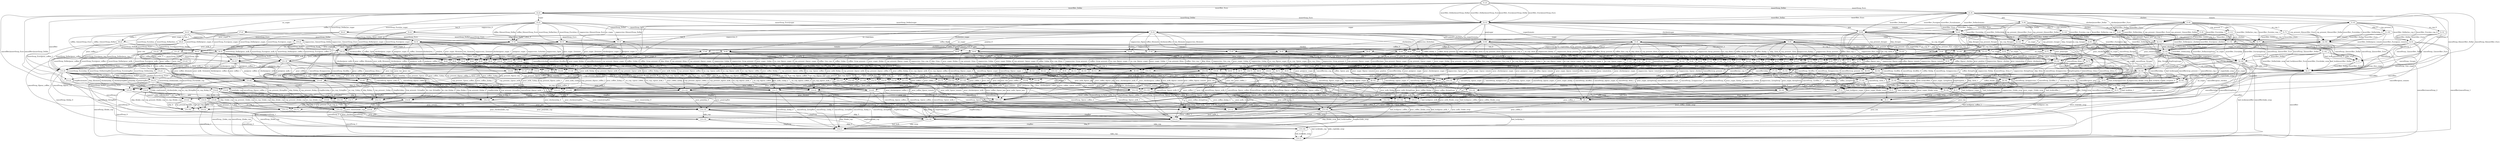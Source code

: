 digraph G {
center = TRUE;
mclimit = 10.0;
nodesep = 0.05;
node [ width=0.25, height=0.25, label="" ];
s0 [ peripheries=2 ];
s0 [label="(1,2)"];
s1 [label="(2,2)"];
s2 [label="(1,3)"];
s3 [label="(2,3)"];
s4 [label="(4,2)"];
s5 [label="(3,2)"];
s6 [label="(15,2)"];
s7 [label="(4,3)"];
s8 [label="(3,3)"];
s9 [label="(15,3)"];
s10 [label="(1,8)"];
s11 [label="(1,6)"];
s12 [label="(1,4)"];
s13 [label="(1,1)"];
s14 [label="(2,8)"];
s15 [label="(2,6)"];
s16 [label="(2,4)"];
s17 [label="(2,1)"];
s18 [label="(4,8)"];
s19 [label="(4,6)"];
s20 [label="(4,4)"];
s21 [label="(4,1)"];
s22 [label="(3,8)"];
s23 [label="(3,6)"];
s24 [label="(3,4)"];
s25 [label="(3,1)"];
s26 [label="(15,8)"];
s27 [label="(15,6)"];
s28 [label="(15,4)"];
s29 [label="(15,1)"];
s30 [label="(8,2)"];
s31 [label="(9,2)"];
s32 [label="(10,2)"];
s33 [label="(8,3)"];
s34 [label="(9,3)"];
s35 [label="(10,3)"];
s36 [label="(5,2)"];
s37 [label="(6,2)"];
s38 [label="(7,2)"];
s39 [label="(5,3)"];
s40 [label="(6,3)"];
s41 [label="(7,3)"];
s42 [label="(8,8)"];
s43 [label="(8,6)"];
s44 [label="(8,4)"];
s45 [label="(8,1)"];
s46 [label="(9,8)"];
s47 [label="(9,6)"];
s48 [label="(9,4)"];
s49 [label="(9,1)"];
s50 [label="(10,8)"];
s51 [label="(10,6)"];
s52 [label="(10,4)"];
s53 [label="(10,1)"];
s54 [label="(5,8)"];
s55 [label="(5,6)"];
s56 [label="(5,4)"];
s57 [label="(5,1)"];
s58 [label="(6,8)"];
s59 [label="(6,6)"];
s60 [label="(6,4)"];
s61 [label="(6,1)"];
s62 [label="(7,8)"];
s63 [label="(7,6)"];
s64 [label="(7,4)"];
s65 [label="(7,1)"];
s66 [label="(1,12)"];
s67 [label="(1,9)"];
s68 [label="(2,12)"];
s69 [label="(2,9)"];
s70 [label="(1,11)"];
s71 [label="(1,7)"];
s72 [label="(2,11)"];
s73 [label="(2,7)"];
s74 [label="(1,10)"];
s75 [label="(1,5)"];
s76 [label="(2,10)"];
s77 [label="(2,5)"];
s78 [label="(4,12)"];
s79 [label="(4,9)"];
s80 [label="(3,12)"];
s81 [label="(3,9)"];
s82 [label="(15,12)"];
s83 [label="(15,9)"];
s84 [label="(4,11)"];
s85 [label="(4,7)"];
s86 [label="(3,11)"];
s87 [label="(3,7)"];
s88 [label="(15,11)"];
s89 [label="(15,7)"];
s90 [label="(4,10)"];
s91 [label="(4,5)"];
s92 [label="(3,10)"];
s93 [label="(3,5)"];
s94 [label="(15,10)"];
s95 [label="(15,5)"];
s96 [label="(8,12)"];
s97 [label="(8,9)"];
s98 [label="(9,12)"];
s99 [label="(9,9)"];
s100 [label="(10,12)"];
s101 [label="(10,9)"];
s102 [label="(8,11)"];
s103 [label="(8,7)"];
s104 [label="(9,11)"];
s105 [label="(9,7)"];
s106 [label="(10,11)"];
s107 [label="(10,7)"];
s108 [label="(8,10)"];
s109 [label="(8,5)"];
s110 [label="(9,10)"];
s111 [label="(9,5)"];
s112 [label="(10,10)"];
s113 [label="(10,5)"];
s114 [label="(5,12)"];
s115 [label="(5,9)"];
s116 [label="(6,12)"];
s117 [label="(6,9)"];
s118 [label="(7,12)"];
s119 [label="(7,9)"];
s120 [label="(5,11)"];
s121 [label="(5,7)"];
s122 [label="(6,11)"];
s123 [label="(6,7)"];
s124 [label="(7,11)"];
s125 [label="(7,7)"];
s126 [label="(5,10)"];
s127 [label="(5,5)"];
s128 [label="(6,10)"];
s129 [label="(6,5)"];
s130 [label="(7,10)"];
s131 [label="(7,5)"];
s132 [label="(13,2)"];
s133 [label="(13,3)"];
s134 [label="(11,2)"];
s135 [label="(12,2)"];
s136 [label="(11,3)"];
s137 [label="(12,3)"];
s138 [label="(13,8)"];
s139 [label="(13,6)"];
s140 [label="(13,4)"];
s141 [label="(13,1)"];
s142 [label="(11,8)"];
s143 [label="(11,6)"];
s144 [label="(11,4)"];
s145 [label="(11,1)"];
s146 [label="(12,8)"];
s147 [label="(12,6)"];
s148 [label="(12,4)"];
s149 [label="(12,1)"];
s150 [label="(13,12)"];
s151 [label="(13,9)"];
s152 [label="(13,11)"];
s153 [label="(13,7)"];
s154 [label="(13,10)"];
s155 [label="(13,5)"];
s156 [label="(11,12)"];
s157 [label="(11,9)"];
s158 [label="(12,12)"];
s159 [label="(12,9)"];
s160 [label="(11,11)"];
s161 [label="(11,7)"];
s162 [label="(12,11)"];
s163 [label="(12,7)"];
s164 [label="(11,10)"];
s165 [label="(11,5)"];
s166 [label="(12,10)"];
s167 [label="(12,5)"];
s168 [label="(1,13)"];
s169 [label="(2,13)"];
s170 [label="(4,13)"];
s171 [label="(3,13)"];
s172 [label="(15,13)"];
s173 [label="(8,13)"];
s174 [label="(9,13)"];
s175 [label="(10,13)"];
s176 [label="(5,13)"];
s177 [label="(6,13)"];
s178 [label="(7,13)"];
s179 [label="(13,13)"];
s180 [label="(11,13)"];
s181 [label="(12,13)"];
s182 [label="(14,2)"];
s183 [label="(14,3)"];
s184 [label="(14,8)"];
s185 [label="(14,6)"];
s186 [label="(14,4)"];
s187 [label="(14,1)"];
s188 [label="(14,12)"];
s189 [label="(14,9)"];
s190 [label="(14,11)"];
s191 [label="(14,7)"];
s192 [label="(14,10)"];
s193 [label="(14,5)"];
s194 [label="(14,13)"];
s195 [label="(1,14)"];
s196 [label="(2,14)"];
s197 [label="(4,14)"];
s198 [label="(3,14)"];
s199 [label="(15,14)"];
s200 [label="(8,14)"];
s201 [label="(9,14)"];
s202 [label="(10,14)"];
s203 [label="(5,14)"];
s204 [label="(6,14)"];
s205 [label="(7,14)"];
s206 [label="(13,14)"];
s207 [label="(11,14)"];
s208 [label="(12,14)"];
s209 [label="(14,14)"];
s0->s1[label="insertBev_Dollar"];
s0->s1[label="insertBev_Euro"];
s0->s2[label="insertSoup_Dollar"];
s0->s2[label="insertSoup_Euro"];
s0->s3[label="insertBev_Dollar|insertSoup_Dollar"];
s0->s3[label="insertBev_Dollar|insertSoup_Euro"];
s0->s3[label="insertBev_Euro|insertSoup_Dollar"];
s0->s3[label="insertBev_Euro|insertSoup_Euro"];
s1->s4[label="no_sugar"];
s1->s5[label="sugar"];
s1->s6[label="cancelBev"];
s1->s3[label="insertSoup_Dollar"];
s1->s3[label="insertSoup_Euro"];
s1->s7[label="insertSoup_Dollar|no_sugar"];
s1->s7[label="insertSoup_Euro|no_sugar"];
s1->s8[label="insertSoup_Dollar|sugar"];
s1->s8[label="insertSoup_Euro|sugar"];
s1->s9[label="cancelBev|insertSoup_Dollar"];
s1->s9[label="cancelBev|insertSoup_Euro"];
s2->s3[label="insertBev_Dollar"];
s2->s3[label="insertBev_Euro"];
s2->s10[label="pea"];
s2->s11[label="chicken"];
s2->s12[label="tomato"];
s2->s13[label="cancelSoup_0"];
s2->s14[label="insertBev_Dollar|pea"];
s2->s15[label="chicken|insertBev_Dollar"];
s2->s16[label="insertBev_Dollar|tomato"];
s2->s17[label="cancelSoup_0|insertBev_Dollar"];
s2->s14[label="insertBev_Euro|pea"];
s2->s15[label="chicken|insertBev_Euro"];
s2->s16[label="insertBev_Euro|tomato"];
s2->s17[label="cancelSoup_0|insertBev_Euro"];
s3->s7[label="no_sugar"];
s3->s8[label="sugar"];
s3->s9[label="cancelBev"];
s3->s14[label="pea"];
s3->s15[label="chicken"];
s3->s16[label="tomato"];
s3->s17[label="cancelSoup_0"];
s3->s18[label="no_sugar|pea"];
s3->s19[label="chicken|no_sugar"];
s3->s20[label="no_sugar|tomato"];
s3->s21[label="cancelSoup_0|no_sugar"];
s3->s22[label="pea|sugar"];
s3->s23[label="chicken|sugar"];
s3->s24[label="sugar|tomato"];
s3->s25[label="cancelSoup_0|sugar"];
s3->s26[label="cancelBev|pea"];
s3->s27[label="cancelBev|chicken"];
s3->s28[label="cancelBev|tomato"];
s3->s29[label="cancelBev|cancelSoup_0"];
s4->s30[label="coffee_1"];
s4->s31[label="tea_1"];
s4->s32[label="cappuccino_1"];
s4->s7[label="insertSoup_Dollar"];
s4->s7[label="insertSoup_Euro"];
s4->s33[label="coffee_1|insertSoup_Dollar"];
s4->s33[label="coffee_1|insertSoup_Euro"];
s4->s34[label="insertSoup_Dollar|tea_1"];
s4->s34[label="insertSoup_Euro|tea_1"];
s4->s35[label="cappuccino_1|insertSoup_Dollar"];
s4->s35[label="cappuccino_1|insertSoup_Euro"];
s5->s36[label="cappuccino_0"];
s5->s37[label="tea_0"];
s5->s38[label="coffee_0"];
s5->s8[label="insertSoup_Dollar"];
s5->s8[label="insertSoup_Euro"];
s5->s39[label="cappuccino_0|insertSoup_Dollar"];
s5->s39[label="cappuccino_0|insertSoup_Euro"];
s5->s40[label="insertSoup_Dollar|tea_0"];
s5->s40[label="insertSoup_Euro|tea_0"];
s5->s41[label="coffee_0|insertSoup_Dollar"];
s5->s41[label="coffee_0|insertSoup_Euro"];
s6->s9[label="insertSoup_Dollar"];
s6->s9[label="insertSoup_Euro"];
s7->s33[label="coffee_1"];
s7->s34[label="tea_1"];
s7->s35[label="cappuccino_1"];
s7->s18[label="pea"];
s7->s19[label="chicken"];
s7->s20[label="tomato"];
s7->s21[label="cancelSoup_0"];
s7->s42[label="coffee_1|pea"];
s7->s43[label="chicken|coffee_1"];
s7->s44[label="coffee_1|tomato"];
s7->s45[label="cancelSoup_0|coffee_1"];
s7->s46[label="pea|tea_1"];
s7->s47[label="chicken|tea_1"];
s7->s48[label="tea_1|tomato"];
s7->s49[label="cancelSoup_0|tea_1"];
s7->s50[label="cappuccino_1|pea"];
s7->s51[label="cappuccino_1|chicken"];
s7->s52[label="cappuccino_1|tomato"];
s7->s53[label="cancelSoup_0|cappuccino_1"];
s8->s39[label="cappuccino_0"];
s8->s40[label="tea_0"];
s8->s41[label="coffee_0"];
s8->s22[label="pea"];
s8->s23[label="chicken"];
s8->s24[label="tomato"];
s8->s25[label="cancelSoup_0"];
s8->s54[label="cappuccino_0|pea"];
s8->s55[label="cappuccino_0|chicken"];
s8->s56[label="cappuccino_0|tomato"];
s8->s57[label="cancelSoup_0|cappuccino_0"];
s8->s58[label="pea|tea_0"];
s8->s59[label="chicken|tea_0"];
s8->s60[label="tea_0|tomato"];
s8->s61[label="cancelSoup_0|tea_0"];
s8->s62[label="coffee_0|pea"];
s8->s63[label="chicken|coffee_0"];
s8->s64[label="coffee_0|tomato"];
s8->s65[label="cancelSoup_0|coffee_0"];
s9->s26[label="pea"];
s9->s27[label="chicken"];
s9->s28[label="tomato"];
s9->s29[label="cancelSoup_0"];
s10->s14[label="insertBev_Dollar"];
s10->s14[label="insertBev_Euro"];
s10->s66[label="skip_2"];
s10->s66[label="cup_present_2"];
s10->s67[label="no_cup_2"];
s10->s68[label="insertBev_Dollar|skip_2"];
s10->s68[label="cup_present_2|insertBev_Dollar"];
s10->s69[label="insertBev_Dollar|no_cup_2"];
s10->s68[label="insertBev_Euro|skip_2"];
s10->s68[label="cup_present_2|insertBev_Euro"];
s10->s69[label="insertBev_Euro|no_cup_2"];
s11->s15[label="insertBev_Dollar"];
s11->s15[label="insertBev_Euro"];
s11->s70[label="skip_1"];
s11->s70[label="cup_present_1"];
s11->s71[label="no_cup_1"];
s11->s72[label="insertBev_Dollar|skip_1"];
s11->s72[label="cup_present_1|insertBev_Dollar"];
s11->s73[label="insertBev_Dollar|no_cup_1"];
s11->s72[label="insertBev_Euro|skip_1"];
s11->s72[label="cup_present_1|insertBev_Euro"];
s11->s73[label="insertBev_Euro|no_cup_1"];
s12->s16[label="insertBev_Dollar"];
s12->s16[label="insertBev_Euro"];
s12->s74[label="skip_4"];
s12->s74[label="cup_present_0"];
s12->s75[label="no_cup_0"];
s12->s76[label="insertBev_Dollar|skip_4"];
s12->s76[label="cup_present_0|insertBev_Dollar"];
s12->s77[label="insertBev_Dollar|no_cup_0"];
s12->s76[label="insertBev_Euro|skip_4"];
s12->s76[label="cup_present_0|insertBev_Euro"];
s12->s77[label="insertBev_Euro|no_cup_0"];
s13->s17[label="insertBev_Dollar"];
s13->s17[label="insertBev_Euro"];
s14->s18[label="no_sugar"];
s14->s22[label="sugar"];
s14->s26[label="cancelBev"];
s14->s68[label="skip_2"];
s14->s68[label="cup_present_2"];
s14->s69[label="no_cup_2"];
s14->s78[label="no_sugar|skip_2"];
s14->s78[label="cup_present_2|no_sugar"];
s14->s79[label="no_cup_2|no_sugar"];
s14->s80[label="skip_2|sugar"];
s14->s80[label="cup_present_2|sugar"];
s14->s81[label="no_cup_2|sugar"];
s14->s82[label="cancelBev|skip_2"];
s14->s82[label="cancelBev|cup_present_2"];
s14->s83[label="cancelBev|no_cup_2"];
s15->s19[label="no_sugar"];
s15->s23[label="sugar"];
s15->s27[label="cancelBev"];
s15->s72[label="skip_1"];
s15->s72[label="cup_present_1"];
s15->s73[label="no_cup_1"];
s15->s84[label="no_sugar|skip_1"];
s15->s84[label="cup_present_1|no_sugar"];
s15->s85[label="no_cup_1|no_sugar"];
s15->s86[label="skip_1|sugar"];
s15->s86[label="cup_present_1|sugar"];
s15->s87[label="no_cup_1|sugar"];
s15->s88[label="cancelBev|skip_1"];
s15->s88[label="cancelBev|cup_present_1"];
s15->s89[label="cancelBev|no_cup_1"];
s16->s20[label="no_sugar"];
s16->s24[label="sugar"];
s16->s28[label="cancelBev"];
s16->s76[label="skip_4"];
s16->s76[label="cup_present_0"];
s16->s77[label="no_cup_0"];
s16->s90[label="no_sugar|skip_4"];
s16->s90[label="cup_present_0|no_sugar"];
s16->s91[label="no_cup_0|no_sugar"];
s16->s92[label="skip_4|sugar"];
s16->s92[label="cup_present_0|sugar"];
s16->s93[label="no_cup_0|sugar"];
s16->s94[label="cancelBev|skip_4"];
s16->s94[label="cancelBev|cup_present_0"];
s16->s95[label="cancelBev|no_cup_0"];
s17->s21[label="no_sugar"];
s17->s25[label="sugar"];
s17->s29[label="cancelBev"];
s18->s42[label="coffee_1"];
s18->s46[label="tea_1"];
s18->s50[label="cappuccino_1"];
s18->s78[label="skip_2"];
s18->s78[label="cup_present_2"];
s18->s79[label="no_cup_2"];
s18->s96[label="coffee_1|skip_2"];
s18->s96[label="coffee_1|cup_present_2"];
s18->s97[label="coffee_1|no_cup_2"];
s18->s98[label="skip_2|tea_1"];
s18->s98[label="cup_present_2|tea_1"];
s18->s99[label="no_cup_2|tea_1"];
s18->s100[label="cappuccino_1|skip_2"];
s18->s100[label="cappuccino_1|cup_present_2"];
s18->s101[label="cappuccino_1|no_cup_2"];
s19->s43[label="coffee_1"];
s19->s47[label="tea_1"];
s19->s51[label="cappuccino_1"];
s19->s84[label="skip_1"];
s19->s84[label="cup_present_1"];
s19->s85[label="no_cup_1"];
s19->s102[label="coffee_1|skip_1"];
s19->s102[label="coffee_1|cup_present_1"];
s19->s103[label="coffee_1|no_cup_1"];
s19->s104[label="skip_1|tea_1"];
s19->s104[label="cup_present_1|tea_1"];
s19->s105[label="no_cup_1|tea_1"];
s19->s106[label="cappuccino_1|skip_1"];
s19->s106[label="cappuccino_1|cup_present_1"];
s19->s107[label="cappuccino_1|no_cup_1"];
s20->s44[label="coffee_1"];
s20->s48[label="tea_1"];
s20->s52[label="cappuccino_1"];
s20->s90[label="skip_4"];
s20->s90[label="cup_present_0"];
s20->s91[label="no_cup_0"];
s20->s108[label="coffee_1|skip_4"];
s20->s108[label="coffee_1|cup_present_0"];
s20->s109[label="coffee_1|no_cup_0"];
s20->s110[label="skip_4|tea_1"];
s20->s110[label="cup_present_0|tea_1"];
s20->s111[label="no_cup_0|tea_1"];
s20->s112[label="cappuccino_1|skip_4"];
s20->s112[label="cappuccino_1|cup_present_0"];
s20->s113[label="cappuccino_1|no_cup_0"];
s21->s45[label="coffee_1"];
s21->s49[label="tea_1"];
s21->s53[label="cappuccino_1"];
s22->s54[label="cappuccino_0"];
s22->s58[label="tea_0"];
s22->s62[label="coffee_0"];
s22->s80[label="skip_2"];
s22->s80[label="cup_present_2"];
s22->s81[label="no_cup_2"];
s22->s114[label="cappuccino_0|skip_2"];
s22->s114[label="cappuccino_0|cup_present_2"];
s22->s115[label="cappuccino_0|no_cup_2"];
s22->s116[label="skip_2|tea_0"];
s22->s116[label="cup_present_2|tea_0"];
s22->s117[label="no_cup_2|tea_0"];
s22->s118[label="coffee_0|skip_2"];
s22->s118[label="coffee_0|cup_present_2"];
s22->s119[label="coffee_0|no_cup_2"];
s23->s55[label="cappuccino_0"];
s23->s59[label="tea_0"];
s23->s63[label="coffee_0"];
s23->s86[label="skip_1"];
s23->s86[label="cup_present_1"];
s23->s87[label="no_cup_1"];
s23->s120[label="cappuccino_0|skip_1"];
s23->s120[label="cappuccino_0|cup_present_1"];
s23->s121[label="cappuccino_0|no_cup_1"];
s23->s122[label="skip_1|tea_0"];
s23->s122[label="cup_present_1|tea_0"];
s23->s123[label="no_cup_1|tea_0"];
s23->s124[label="coffee_0|skip_1"];
s23->s124[label="coffee_0|cup_present_1"];
s23->s125[label="coffee_0|no_cup_1"];
s24->s56[label="cappuccino_0"];
s24->s60[label="tea_0"];
s24->s64[label="coffee_0"];
s24->s92[label="skip_4"];
s24->s92[label="cup_present_0"];
s24->s93[label="no_cup_0"];
s24->s126[label="cappuccino_0|skip_4"];
s24->s126[label="cappuccino_0|cup_present_0"];
s24->s127[label="cappuccino_0|no_cup_0"];
s24->s128[label="skip_4|tea_0"];
s24->s128[label="cup_present_0|tea_0"];
s24->s129[label="no_cup_0|tea_0"];
s24->s130[label="coffee_0|skip_4"];
s24->s130[label="coffee_0|cup_present_0"];
s24->s131[label="coffee_0|no_cup_0"];
s25->s57[label="cappuccino_0"];
s25->s61[label="tea_0"];
s25->s65[label="coffee_0"];
s26->s82[label="skip_2"];
s26->s82[label="cup_present_2"];
s26->s83[label="no_cup_2"];
s27->s88[label="skip_1"];
s27->s88[label="cup_present_1"];
s27->s89[label="no_cup_1"];
s28->s94[label="skip_4"];
s28->s94[label="cup_present_0"];
s28->s95[label="no_cup_0"];
s30->s132[label="pour_coffee_1"];
s30->s33[label="insertSoup_Dollar"];
s30->s33[label="insertSoup_Euro"];
s30->s133[label="insertSoup_Dollar|pour_coffee_1"];
s30->s133[label="insertSoup_Euro|pour_coffee_1"];
s31->s132[label="pour_tea"];
s31->s34[label="insertSoup_Dollar"];
s31->s34[label="insertSoup_Euro"];
s31->s133[label="insertSoup_Dollar|pour_tea"];
s31->s133[label="insertSoup_Euro|pour_tea"];
s32->s134[label="pour_coffee_0"];
s32->s135[label="pour_milk_0"];
s32->s35[label="insertSoup_Dollar"];
s32->s35[label="insertSoup_Euro"];
s32->s136[label="insertSoup_Dollar|pour_coffee_0"];
s32->s136[label="insertSoup_Euro|pour_coffee_0"];
s32->s137[label="insertSoup_Dollar|pour_milk_0"];
s32->s137[label="insertSoup_Euro|pour_milk_0"];
s33->s133[label="pour_coffee_1"];
s33->s42[label="pea"];
s33->s43[label="chicken"];
s33->s44[label="tomato"];
s33->s45[label="cancelSoup_0"];
s33->s138[label="pea|pour_coffee_1"];
s33->s139[label="chicken|pour_coffee_1"];
s33->s140[label="pour_coffee_1|tomato"];
s33->s141[label="cancelSoup_0|pour_coffee_1"];
s34->s133[label="pour_tea"];
s34->s46[label="pea"];
s34->s47[label="chicken"];
s34->s48[label="tomato"];
s34->s49[label="cancelSoup_0"];
s34->s138[label="pea|pour_tea"];
s34->s139[label="chicken|pour_tea"];
s34->s140[label="pour_tea|tomato"];
s34->s141[label="cancelSoup_0|pour_tea"];
s35->s136[label="pour_coffee_0"];
s35->s137[label="pour_milk_0"];
s35->s50[label="pea"];
s35->s51[label="chicken"];
s35->s52[label="tomato"];
s35->s53[label="cancelSoup_0"];
s35->s142[label="pea|pour_coffee_0"];
s35->s143[label="chicken|pour_coffee_0"];
s35->s144[label="pour_coffee_0|tomato"];
s35->s145[label="cancelSoup_0|pour_coffee_0"];
s35->s146[label="pea|pour_milk_0"];
s35->s147[label="chicken|pour_milk_0"];
s35->s148[label="pour_milk_0|tomato"];
s35->s149[label="cancelSoup_0|pour_milk_0"];
s36->s32[label="pour_sugar_2"];
s36->s39[label="insertSoup_Dollar"];
s36->s39[label="insertSoup_Euro"];
s36->s35[label="insertSoup_Dollar|pour_sugar_2"];
s36->s35[label="insertSoup_Euro|pour_sugar_2"];
s37->s31[label="pour_sugar_1"];
s37->s40[label="insertSoup_Dollar"];
s37->s40[label="insertSoup_Euro"];
s37->s34[label="insertSoup_Dollar|pour_sugar_1"];
s37->s34[label="insertSoup_Euro|pour_sugar_1"];
s38->s30[label="pour_sugar_0"];
s38->s41[label="insertSoup_Dollar"];
s38->s41[label="insertSoup_Euro"];
s38->s33[label="insertSoup_Dollar|pour_sugar_0"];
s38->s33[label="insertSoup_Euro|pour_sugar_0"];
s39->s35[label="pour_sugar_2"];
s39->s54[label="pea"];
s39->s55[label="chicken"];
s39->s56[label="tomato"];
s39->s57[label="cancelSoup_0"];
s39->s50[label="pea|pour_sugar_2"];
s39->s51[label="chicken|pour_sugar_2"];
s39->s52[label="pour_sugar_2|tomato"];
s39->s53[label="cancelSoup_0|pour_sugar_2"];
s40->s34[label="pour_sugar_1"];
s40->s58[label="pea"];
s40->s59[label="chicken"];
s40->s60[label="tomato"];
s40->s61[label="cancelSoup_0"];
s40->s46[label="pea|pour_sugar_1"];
s40->s47[label="chicken|pour_sugar_1"];
s40->s48[label="pour_sugar_1|tomato"];
s40->s49[label="cancelSoup_0|pour_sugar_1"];
s41->s33[label="pour_sugar_0"];
s41->s62[label="pea"];
s41->s63[label="chicken"];
s41->s64[label="tomato"];
s41->s65[label="cancelSoup_0"];
s41->s42[label="pea|pour_sugar_0"];
s41->s43[label="chicken|pour_sugar_0"];
s41->s44[label="pour_sugar_0|tomato"];
s41->s45[label="cancelSoup_0|pour_sugar_0"];
s42->s138[label="pour_coffee_1"];
s42->s96[label="skip_2"];
s42->s96[label="cup_present_2"];
s42->s97[label="no_cup_2"];
s42->s150[label="pour_coffee_1|skip_2"];
s42->s150[label="cup_present_2|pour_coffee_1"];
s42->s151[label="no_cup_2|pour_coffee_1"];
s43->s139[label="pour_coffee_1"];
s43->s102[label="skip_1"];
s43->s102[label="cup_present_1"];
s43->s103[label="no_cup_1"];
s43->s152[label="pour_coffee_1|skip_1"];
s43->s152[label="cup_present_1|pour_coffee_1"];
s43->s153[label="no_cup_1|pour_coffee_1"];
s44->s140[label="pour_coffee_1"];
s44->s108[label="skip_4"];
s44->s108[label="cup_present_0"];
s44->s109[label="no_cup_0"];
s44->s154[label="pour_coffee_1|skip_4"];
s44->s154[label="cup_present_0|pour_coffee_1"];
s44->s155[label="no_cup_0|pour_coffee_1"];
s45->s141[label="pour_coffee_1"];
s46->s138[label="pour_tea"];
s46->s98[label="skip_2"];
s46->s98[label="cup_present_2"];
s46->s99[label="no_cup_2"];
s46->s150[label="pour_tea|skip_2"];
s46->s150[label="cup_present_2|pour_tea"];
s46->s151[label="no_cup_2|pour_tea"];
s47->s139[label="pour_tea"];
s47->s104[label="skip_1"];
s47->s104[label="cup_present_1"];
s47->s105[label="no_cup_1"];
s47->s152[label="pour_tea|skip_1"];
s47->s152[label="cup_present_1|pour_tea"];
s47->s153[label="no_cup_1|pour_tea"];
s48->s140[label="pour_tea"];
s48->s110[label="skip_4"];
s48->s110[label="cup_present_0"];
s48->s111[label="no_cup_0"];
s48->s154[label="pour_tea|skip_4"];
s48->s154[label="cup_present_0|pour_tea"];
s48->s155[label="no_cup_0|pour_tea"];
s49->s141[label="pour_tea"];
s50->s142[label="pour_coffee_0"];
s50->s146[label="pour_milk_0"];
s50->s100[label="skip_2"];
s50->s100[label="cup_present_2"];
s50->s101[label="no_cup_2"];
s50->s156[label="pour_coffee_0|skip_2"];
s50->s156[label="cup_present_2|pour_coffee_0"];
s50->s157[label="no_cup_2|pour_coffee_0"];
s50->s158[label="pour_milk_0|skip_2"];
s50->s158[label="cup_present_2|pour_milk_0"];
s50->s159[label="no_cup_2|pour_milk_0"];
s51->s143[label="pour_coffee_0"];
s51->s147[label="pour_milk_0"];
s51->s106[label="skip_1"];
s51->s106[label="cup_present_1"];
s51->s107[label="no_cup_1"];
s51->s160[label="pour_coffee_0|skip_1"];
s51->s160[label="cup_present_1|pour_coffee_0"];
s51->s161[label="no_cup_1|pour_coffee_0"];
s51->s162[label="pour_milk_0|skip_1"];
s51->s162[label="cup_present_1|pour_milk_0"];
s51->s163[label="no_cup_1|pour_milk_0"];
s52->s144[label="pour_coffee_0"];
s52->s148[label="pour_milk_0"];
s52->s112[label="skip_4"];
s52->s112[label="cup_present_0"];
s52->s113[label="no_cup_0"];
s52->s164[label="pour_coffee_0|skip_4"];
s52->s164[label="cup_present_0|pour_coffee_0"];
s52->s165[label="no_cup_0|pour_coffee_0"];
s52->s166[label="pour_milk_0|skip_4"];
s52->s166[label="cup_present_0|pour_milk_0"];
s52->s167[label="no_cup_0|pour_milk_0"];
s53->s145[label="pour_coffee_0"];
s53->s149[label="pour_milk_0"];
s54->s50[label="pour_sugar_2"];
s54->s114[label="skip_2"];
s54->s114[label="cup_present_2"];
s54->s115[label="no_cup_2"];
s54->s100[label="pour_sugar_2|skip_2"];
s54->s100[label="cup_present_2|pour_sugar_2"];
s54->s101[label="no_cup_2|pour_sugar_2"];
s55->s51[label="pour_sugar_2"];
s55->s120[label="skip_1"];
s55->s120[label="cup_present_1"];
s55->s121[label="no_cup_1"];
s55->s106[label="pour_sugar_2|skip_1"];
s55->s106[label="cup_present_1|pour_sugar_2"];
s55->s107[label="no_cup_1|pour_sugar_2"];
s56->s52[label="pour_sugar_2"];
s56->s126[label="skip_4"];
s56->s126[label="cup_present_0"];
s56->s127[label="no_cup_0"];
s56->s112[label="pour_sugar_2|skip_4"];
s56->s112[label="cup_present_0|pour_sugar_2"];
s56->s113[label="no_cup_0|pour_sugar_2"];
s57->s53[label="pour_sugar_2"];
s58->s46[label="pour_sugar_1"];
s58->s116[label="skip_2"];
s58->s116[label="cup_present_2"];
s58->s117[label="no_cup_2"];
s58->s98[label="pour_sugar_1|skip_2"];
s58->s98[label="cup_present_2|pour_sugar_1"];
s58->s99[label="no_cup_2|pour_sugar_1"];
s59->s47[label="pour_sugar_1"];
s59->s122[label="skip_1"];
s59->s122[label="cup_present_1"];
s59->s123[label="no_cup_1"];
s59->s104[label="pour_sugar_1|skip_1"];
s59->s104[label="cup_present_1|pour_sugar_1"];
s59->s105[label="no_cup_1|pour_sugar_1"];
s60->s48[label="pour_sugar_1"];
s60->s128[label="skip_4"];
s60->s128[label="cup_present_0"];
s60->s129[label="no_cup_0"];
s60->s110[label="pour_sugar_1|skip_4"];
s60->s110[label="cup_present_0|pour_sugar_1"];
s60->s111[label="no_cup_0|pour_sugar_1"];
s61->s49[label="pour_sugar_1"];
s62->s42[label="pour_sugar_0"];
s62->s118[label="skip_2"];
s62->s118[label="cup_present_2"];
s62->s119[label="no_cup_2"];
s62->s96[label="pour_sugar_0|skip_2"];
s62->s96[label="cup_present_2|pour_sugar_0"];
s62->s97[label="no_cup_2|pour_sugar_0"];
s63->s43[label="pour_sugar_0"];
s63->s124[label="skip_1"];
s63->s124[label="cup_present_1"];
s63->s125[label="no_cup_1"];
s63->s102[label="pour_sugar_0|skip_1"];
s63->s102[label="cup_present_1|pour_sugar_0"];
s63->s103[label="no_cup_1|pour_sugar_0"];
s64->s44[label="pour_sugar_0"];
s64->s130[label="skip_4"];
s64->s130[label="cup_present_0"];
s64->s131[label="no_cup_0"];
s64->s108[label="pour_sugar_0|skip_4"];
s64->s108[label="cup_present_0|pour_sugar_0"];
s64->s109[label="no_cup_0|pour_sugar_0"];
s65->s45[label="pour_sugar_0"];
s66->s68[label="insertBev_Dollar"];
s66->s68[label="insertBev_Euro"];
s66->s168[label="pour_pea"];
s66->s169[label="insertBev_Dollar|pour_pea"];
s66->s169[label="insertBev_Euro|pour_pea"];
s67->s69[label="insertBev_Dollar"];
s67->s69[label="insertBev_Euro"];
s67->s13[label="cancelSoup_3"];
s67->s17[label="cancelSoup_3|insertBev_Dollar"];
s67->s17[label="cancelSoup_3|insertBev_Euro"];
s68->s78[label="no_sugar"];
s68->s80[label="sugar"];
s68->s82[label="cancelBev"];
s68->s169[label="pour_pea"];
s68->s170[label="no_sugar|pour_pea"];
s68->s171[label="pour_pea|sugar"];
s68->s172[label="cancelBev|pour_pea"];
s69->s79[label="no_sugar"];
s69->s81[label="sugar"];
s69->s83[label="cancelBev"];
s69->s17[label="cancelSoup_3"];
s69->s21[label="cancelSoup_3|no_sugar"];
s69->s25[label="cancelSoup_3|sugar"];
s69->s29[label="cancelBev|cancelSoup_3"];
s70->s72[label="insertBev_Dollar"];
s70->s72[label="insertBev_Euro"];
s70->s168[label="pour_chicken"];
s70->s169[label="insertBev_Dollar|pour_chicken"];
s70->s169[label="insertBev_Euro|pour_chicken"];
s71->s73[label="insertBev_Dollar"];
s71->s73[label="insertBev_Euro"];
s71->s13[label="cancelSoup_2"];
s71->s17[label="cancelSoup_2|insertBev_Dollar"];
s71->s17[label="cancelSoup_2|insertBev_Euro"];
s72->s84[label="no_sugar"];
s72->s86[label="sugar"];
s72->s88[label="cancelBev"];
s72->s169[label="pour_chicken"];
s72->s170[label="no_sugar|pour_chicken"];
s72->s171[label="pour_chicken|sugar"];
s72->s172[label="cancelBev|pour_chicken"];
s73->s85[label="no_sugar"];
s73->s87[label="sugar"];
s73->s89[label="cancelBev"];
s73->s17[label="cancelSoup_2"];
s73->s21[label="cancelSoup_2|no_sugar"];
s73->s25[label="cancelSoup_2|sugar"];
s73->s29[label="cancelBev|cancelSoup_2"];
s74->s76[label="insertBev_Dollar"];
s74->s76[label="insertBev_Euro"];
s74->s168[label="pour_tomato"];
s74->s169[label="insertBev_Dollar|pour_tomato"];
s74->s169[label="insertBev_Euro|pour_tomato"];
s75->s77[label="insertBev_Dollar"];
s75->s77[label="insertBev_Euro"];
s75->s13[label="cancelSoup_1"];
s75->s17[label="cancelSoup_1|insertBev_Dollar"];
s75->s17[label="cancelSoup_1|insertBev_Euro"];
s76->s90[label="no_sugar"];
s76->s92[label="sugar"];
s76->s94[label="cancelBev"];
s76->s169[label="pour_tomato"];
s76->s170[label="no_sugar|pour_tomato"];
s76->s171[label="pour_tomato|sugar"];
s76->s172[label="cancelBev|pour_tomato"];
s77->s91[label="no_sugar"];
s77->s93[label="sugar"];
s77->s95[label="cancelBev"];
s77->s17[label="cancelSoup_1"];
s77->s21[label="cancelSoup_1|no_sugar"];
s77->s25[label="cancelSoup_1|sugar"];
s77->s29[label="cancelBev|cancelSoup_1"];
s78->s96[label="coffee_1"];
s78->s98[label="tea_1"];
s78->s100[label="cappuccino_1"];
s78->s170[label="pour_pea"];
s78->s173[label="coffee_1|pour_pea"];
s78->s174[label="pour_pea|tea_1"];
s78->s175[label="cappuccino_1|pour_pea"];
s79->s97[label="coffee_1"];
s79->s99[label="tea_1"];
s79->s101[label="cappuccino_1"];
s79->s21[label="cancelSoup_3"];
s79->s45[label="cancelSoup_3|coffee_1"];
s79->s49[label="cancelSoup_3|tea_1"];
s79->s53[label="cancelSoup_3|cappuccino_1"];
s80->s114[label="cappuccino_0"];
s80->s116[label="tea_0"];
s80->s118[label="coffee_0"];
s80->s171[label="pour_pea"];
s80->s176[label="cappuccino_0|pour_pea"];
s80->s177[label="pour_pea|tea_0"];
s80->s178[label="coffee_0|pour_pea"];
s81->s115[label="cappuccino_0"];
s81->s117[label="tea_0"];
s81->s119[label="coffee_0"];
s81->s25[label="cancelSoup_3"];
s81->s57[label="cancelSoup_3|cappuccino_0"];
s81->s61[label="cancelSoup_3|tea_0"];
s81->s65[label="cancelSoup_3|coffee_0"];
s82->s172[label="pour_pea"];
s83->s29[label="cancelSoup_3"];
s84->s102[label="coffee_1"];
s84->s104[label="tea_1"];
s84->s106[label="cappuccino_1"];
s84->s170[label="pour_chicken"];
s84->s173[label="coffee_1|pour_chicken"];
s84->s174[label="pour_chicken|tea_1"];
s84->s175[label="cappuccino_1|pour_chicken"];
s85->s103[label="coffee_1"];
s85->s105[label="tea_1"];
s85->s107[label="cappuccino_1"];
s85->s21[label="cancelSoup_2"];
s85->s45[label="cancelSoup_2|coffee_1"];
s85->s49[label="cancelSoup_2|tea_1"];
s85->s53[label="cancelSoup_2|cappuccino_1"];
s86->s120[label="cappuccino_0"];
s86->s122[label="tea_0"];
s86->s124[label="coffee_0"];
s86->s171[label="pour_chicken"];
s86->s176[label="cappuccino_0|pour_chicken"];
s86->s177[label="pour_chicken|tea_0"];
s86->s178[label="coffee_0|pour_chicken"];
s87->s121[label="cappuccino_0"];
s87->s123[label="tea_0"];
s87->s125[label="coffee_0"];
s87->s25[label="cancelSoup_2"];
s87->s57[label="cancelSoup_2|cappuccino_0"];
s87->s61[label="cancelSoup_2|tea_0"];
s87->s65[label="cancelSoup_2|coffee_0"];
s88->s172[label="pour_chicken"];
s89->s29[label="cancelSoup_2"];
s90->s108[label="coffee_1"];
s90->s110[label="tea_1"];
s90->s112[label="cappuccino_1"];
s90->s170[label="pour_tomato"];
s90->s173[label="coffee_1|pour_tomato"];
s90->s174[label="pour_tomato|tea_1"];
s90->s175[label="cappuccino_1|pour_tomato"];
s91->s109[label="coffee_1"];
s91->s111[label="tea_1"];
s91->s113[label="cappuccino_1"];
s91->s21[label="cancelSoup_1"];
s91->s45[label="cancelSoup_1|coffee_1"];
s91->s49[label="cancelSoup_1|tea_1"];
s91->s53[label="cancelSoup_1|cappuccino_1"];
s92->s126[label="cappuccino_0"];
s92->s128[label="tea_0"];
s92->s130[label="coffee_0"];
s92->s171[label="pour_tomato"];
s92->s176[label="cappuccino_0|pour_tomato"];
s92->s177[label="pour_tomato|tea_0"];
s92->s178[label="coffee_0|pour_tomato"];
s93->s127[label="cappuccino_0"];
s93->s129[label="tea_0"];
s93->s131[label="coffee_0"];
s93->s25[label="cancelSoup_1"];
s93->s57[label="cancelSoup_1|cappuccino_0"];
s93->s61[label="cancelSoup_1|tea_0"];
s93->s65[label="cancelSoup_1|coffee_0"];
s94->s172[label="pour_tomato"];
s95->s29[label="cancelSoup_1"];
s96->s150[label="pour_coffee_1"];
s96->s173[label="pour_pea"];
s96->s179[label="pour_coffee_1|pour_pea"];
s97->s151[label="pour_coffee_1"];
s97->s45[label="cancelSoup_3"];
s97->s141[label="cancelSoup_3|pour_coffee_1"];
s98->s150[label="pour_tea"];
s98->s174[label="pour_pea"];
s98->s179[label="pour_pea|pour_tea"];
s99->s151[label="pour_tea"];
s99->s49[label="cancelSoup_3"];
s99->s141[label="cancelSoup_3|pour_tea"];
s100->s156[label="pour_coffee_0"];
s100->s158[label="pour_milk_0"];
s100->s175[label="pour_pea"];
s100->s180[label="pour_coffee_0|pour_pea"];
s100->s181[label="pour_milk_0|pour_pea"];
s101->s157[label="pour_coffee_0"];
s101->s159[label="pour_milk_0"];
s101->s53[label="cancelSoup_3"];
s101->s145[label="cancelSoup_3|pour_coffee_0"];
s101->s149[label="cancelSoup_3|pour_milk_0"];
s102->s152[label="pour_coffee_1"];
s102->s173[label="pour_chicken"];
s102->s179[label="pour_chicken|pour_coffee_1"];
s103->s153[label="pour_coffee_1"];
s103->s45[label="cancelSoup_2"];
s103->s141[label="cancelSoup_2|pour_coffee_1"];
s104->s152[label="pour_tea"];
s104->s174[label="pour_chicken"];
s104->s179[label="pour_chicken|pour_tea"];
s105->s153[label="pour_tea"];
s105->s49[label="cancelSoup_2"];
s105->s141[label="cancelSoup_2|pour_tea"];
s106->s160[label="pour_coffee_0"];
s106->s162[label="pour_milk_0"];
s106->s175[label="pour_chicken"];
s106->s180[label="pour_chicken|pour_coffee_0"];
s106->s181[label="pour_chicken|pour_milk_0"];
s107->s161[label="pour_coffee_0"];
s107->s163[label="pour_milk_0"];
s107->s53[label="cancelSoup_2"];
s107->s145[label="cancelSoup_2|pour_coffee_0"];
s107->s149[label="cancelSoup_2|pour_milk_0"];
s108->s154[label="pour_coffee_1"];
s108->s173[label="pour_tomato"];
s108->s179[label="pour_coffee_1|pour_tomato"];
s109->s155[label="pour_coffee_1"];
s109->s45[label="cancelSoup_1"];
s109->s141[label="cancelSoup_1|pour_coffee_1"];
s110->s154[label="pour_tea"];
s110->s174[label="pour_tomato"];
s110->s179[label="pour_tea|pour_tomato"];
s111->s155[label="pour_tea"];
s111->s49[label="cancelSoup_1"];
s111->s141[label="cancelSoup_1|pour_tea"];
s112->s164[label="pour_coffee_0"];
s112->s166[label="pour_milk_0"];
s112->s175[label="pour_tomato"];
s112->s180[label="pour_coffee_0|pour_tomato"];
s112->s181[label="pour_milk_0|pour_tomato"];
s113->s165[label="pour_coffee_0"];
s113->s167[label="pour_milk_0"];
s113->s53[label="cancelSoup_1"];
s113->s145[label="cancelSoup_1|pour_coffee_0"];
s113->s149[label="cancelSoup_1|pour_milk_0"];
s114->s100[label="pour_sugar_2"];
s114->s176[label="pour_pea"];
s114->s175[label="pour_pea|pour_sugar_2"];
s115->s101[label="pour_sugar_2"];
s115->s57[label="cancelSoup_3"];
s115->s53[label="cancelSoup_3|pour_sugar_2"];
s116->s98[label="pour_sugar_1"];
s116->s177[label="pour_pea"];
s116->s174[label="pour_pea|pour_sugar_1"];
s117->s99[label="pour_sugar_1"];
s117->s61[label="cancelSoup_3"];
s117->s49[label="cancelSoup_3|pour_sugar_1"];
s118->s96[label="pour_sugar_0"];
s118->s178[label="pour_pea"];
s118->s173[label="pour_pea|pour_sugar_0"];
s119->s97[label="pour_sugar_0"];
s119->s65[label="cancelSoup_3"];
s119->s45[label="cancelSoup_3|pour_sugar_0"];
s120->s106[label="pour_sugar_2"];
s120->s176[label="pour_chicken"];
s120->s175[label="pour_chicken|pour_sugar_2"];
s121->s107[label="pour_sugar_2"];
s121->s57[label="cancelSoup_2"];
s121->s53[label="cancelSoup_2|pour_sugar_2"];
s122->s104[label="pour_sugar_1"];
s122->s177[label="pour_chicken"];
s122->s174[label="pour_chicken|pour_sugar_1"];
s123->s105[label="pour_sugar_1"];
s123->s61[label="cancelSoup_2"];
s123->s49[label="cancelSoup_2|pour_sugar_1"];
s124->s102[label="pour_sugar_0"];
s124->s178[label="pour_chicken"];
s124->s173[label="pour_chicken|pour_sugar_0"];
s125->s103[label="pour_sugar_0"];
s125->s65[label="cancelSoup_2"];
s125->s45[label="cancelSoup_2|pour_sugar_0"];
s126->s112[label="pour_sugar_2"];
s126->s176[label="pour_tomato"];
s126->s175[label="pour_sugar_2|pour_tomato"];
s127->s113[label="pour_sugar_2"];
s127->s57[label="cancelSoup_1"];
s127->s53[label="cancelSoup_1|pour_sugar_2"];
s128->s110[label="pour_sugar_1"];
s128->s177[label="pour_tomato"];
s128->s174[label="pour_sugar_1|pour_tomato"];
s129->s111[label="pour_sugar_1"];
s129->s61[label="cancelSoup_1"];
s129->s49[label="cancelSoup_1|pour_sugar_1"];
s130->s108[label="pour_sugar_0"];
s130->s178[label="pour_tomato"];
s130->s173[label="pour_sugar_0|pour_tomato"];
s131->s109[label="pour_sugar_0"];
s131->s65[label="cancelSoup_1"];
s131->s45[label="cancelSoup_1|pour_sugar_0"];
s132->s182[label="skip_0"];
s132->s182[label="ringBev"];
s132->s133[label="insertSoup_Dollar"];
s132->s133[label="insertSoup_Euro"];
s132->s183[label="insertSoup_Dollar|skip_0"];
s132->s183[label="insertSoup_Euro|skip_0"];
s132->s183[label="insertSoup_Dollar|ringBev"];
s132->s183[label="insertSoup_Euro|ringBev"];
s133->s183[label="skip_0"];
s133->s183[label="ringBev"];
s133->s138[label="pea"];
s133->s139[label="chicken"];
s133->s140[label="tomato"];
s133->s141[label="cancelSoup_0"];
s133->s184[label="pea|skip_0"];
s133->s185[label="chicken|skip_0"];
s133->s186[label="skip_0|tomato"];
s133->s187[label="cancelSoup_0|skip_0"];
s133->s184[label="pea|ringBev"];
s133->s185[label="chicken|ringBev"];
s133->s186[label="ringBev|tomato"];
s133->s187[label="cancelSoup_0|ringBev"];
s134->s132[label="pour_milk_1"];
s134->s136[label="insertSoup_Dollar"];
s134->s136[label="insertSoup_Euro"];
s134->s133[label="insertSoup_Dollar|pour_milk_1"];
s134->s133[label="insertSoup_Euro|pour_milk_1"];
s135->s132[label="pour_coffee_2"];
s135->s137[label="insertSoup_Dollar"];
s135->s137[label="insertSoup_Euro"];
s135->s133[label="insertSoup_Dollar|pour_coffee_2"];
s135->s133[label="insertSoup_Euro|pour_coffee_2"];
s136->s133[label="pour_milk_1"];
s136->s142[label="pea"];
s136->s143[label="chicken"];
s136->s144[label="tomato"];
s136->s145[label="cancelSoup_0"];
s136->s138[label="pea|pour_milk_1"];
s136->s139[label="chicken|pour_milk_1"];
s136->s140[label="pour_milk_1|tomato"];
s136->s141[label="cancelSoup_0|pour_milk_1"];
s137->s133[label="pour_coffee_2"];
s137->s146[label="pea"];
s137->s147[label="chicken"];
s137->s148[label="tomato"];
s137->s149[label="cancelSoup_0"];
s137->s138[label="pea|pour_coffee_2"];
s137->s139[label="chicken|pour_coffee_2"];
s137->s140[label="pour_coffee_2|tomato"];
s137->s141[label="cancelSoup_0|pour_coffee_2"];
s138->s184[label="skip_0"];
s138->s184[label="ringBev"];
s138->s150[label="skip_2"];
s138->s150[label="cup_present_2"];
s138->s151[label="no_cup_2"];
s138->s188[label="skip_0|skip_2"];
s138->s188[label="cup_present_2|skip_0"];
s138->s189[label="no_cup_2|skip_0"];
s138->s188[label="ringBev|skip_2"];
s138->s188[label="cup_present_2|ringBev"];
s138->s189[label="no_cup_2|ringBev"];
s139->s185[label="skip_0"];
s139->s185[label="ringBev"];
s139->s152[label="skip_1"];
s139->s152[label="cup_present_1"];
s139->s153[label="no_cup_1"];
s139->s190[label="skip_0|skip_1"];
s139->s190[label="cup_present_1|skip_0"];
s139->s191[label="no_cup_1|skip_0"];
s139->s190[label="ringBev|skip_1"];
s139->s190[label="cup_present_1|ringBev"];
s139->s191[label="no_cup_1|ringBev"];
s140->s186[label="skip_0"];
s140->s186[label="ringBev"];
s140->s154[label="skip_4"];
s140->s154[label="cup_present_0"];
s140->s155[label="no_cup_0"];
s140->s192[label="skip_0|skip_4"];
s140->s192[label="cup_present_0|skip_0"];
s140->s193[label="no_cup_0|skip_0"];
s140->s192[label="ringBev|skip_4"];
s140->s192[label="cup_present_0|ringBev"];
s140->s193[label="no_cup_0|ringBev"];
s141->s187[label="skip_0"];
s141->s187[label="ringBev"];
s142->s138[label="pour_milk_1"];
s142->s156[label="skip_2"];
s142->s156[label="cup_present_2"];
s142->s157[label="no_cup_2"];
s142->s150[label="pour_milk_1|skip_2"];
s142->s150[label="cup_present_2|pour_milk_1"];
s142->s151[label="no_cup_2|pour_milk_1"];
s143->s139[label="pour_milk_1"];
s143->s160[label="skip_1"];
s143->s160[label="cup_present_1"];
s143->s161[label="no_cup_1"];
s143->s152[label="pour_milk_1|skip_1"];
s143->s152[label="cup_present_1|pour_milk_1"];
s143->s153[label="no_cup_1|pour_milk_1"];
s144->s140[label="pour_milk_1"];
s144->s164[label="skip_4"];
s144->s164[label="cup_present_0"];
s144->s165[label="no_cup_0"];
s144->s154[label="pour_milk_1|skip_4"];
s144->s154[label="cup_present_0|pour_milk_1"];
s144->s155[label="no_cup_0|pour_milk_1"];
s145->s141[label="pour_milk_1"];
s146->s138[label="pour_coffee_2"];
s146->s158[label="skip_2"];
s146->s158[label="cup_present_2"];
s146->s159[label="no_cup_2"];
s146->s150[label="pour_coffee_2|skip_2"];
s146->s150[label="cup_present_2|pour_coffee_2"];
s146->s151[label="no_cup_2|pour_coffee_2"];
s147->s139[label="pour_coffee_2"];
s147->s162[label="skip_1"];
s147->s162[label="cup_present_1"];
s147->s163[label="no_cup_1"];
s147->s152[label="pour_coffee_2|skip_1"];
s147->s152[label="cup_present_1|pour_coffee_2"];
s147->s153[label="no_cup_1|pour_coffee_2"];
s148->s140[label="pour_coffee_2"];
s148->s166[label="skip_4"];
s148->s166[label="cup_present_0"];
s148->s167[label="no_cup_0"];
s148->s154[label="pour_coffee_2|skip_4"];
s148->s154[label="cup_present_0|pour_coffee_2"];
s148->s155[label="no_cup_0|pour_coffee_2"];
s149->s141[label="pour_coffee_2"];
s150->s188[label="skip_0"];
s150->s188[label="ringBev"];
s150->s179[label="pour_pea"];
s150->s194[label="pour_pea|skip_0"];
s150->s194[label="pour_pea|ringBev"];
s151->s189[label="skip_0"];
s151->s189[label="ringBev"];
s151->s141[label="cancelSoup_3"];
s151->s187[label="cancelSoup_3|skip_0"];
s151->s187[label="cancelSoup_3|ringBev"];
s152->s190[label="skip_0"];
s152->s190[label="ringBev"];
s152->s179[label="pour_chicken"];
s152->s194[label="pour_chicken|skip_0"];
s152->s194[label="pour_chicken|ringBev"];
s153->s191[label="skip_0"];
s153->s191[label="ringBev"];
s153->s141[label="cancelSoup_2"];
s153->s187[label="cancelSoup_2|skip_0"];
s153->s187[label="cancelSoup_2|ringBev"];
s154->s192[label="skip_0"];
s154->s192[label="ringBev"];
s154->s179[label="pour_tomato"];
s154->s194[label="pour_tomato|skip_0"];
s154->s194[label="pour_tomato|ringBev"];
s155->s193[label="skip_0"];
s155->s193[label="ringBev"];
s155->s141[label="cancelSoup_1"];
s155->s187[label="cancelSoup_1|skip_0"];
s155->s187[label="cancelSoup_1|ringBev"];
s156->s150[label="pour_milk_1"];
s156->s180[label="pour_pea"];
s156->s179[label="pour_milk_1|pour_pea"];
s157->s151[label="pour_milk_1"];
s157->s145[label="cancelSoup_3"];
s157->s141[label="cancelSoup_3|pour_milk_1"];
s158->s150[label="pour_coffee_2"];
s158->s181[label="pour_pea"];
s158->s179[label="pour_coffee_2|pour_pea"];
s159->s151[label="pour_coffee_2"];
s159->s149[label="cancelSoup_3"];
s159->s141[label="cancelSoup_3|pour_coffee_2"];
s160->s152[label="pour_milk_1"];
s160->s180[label="pour_chicken"];
s160->s179[label="pour_chicken|pour_milk_1"];
s161->s153[label="pour_milk_1"];
s161->s145[label="cancelSoup_2"];
s161->s141[label="cancelSoup_2|pour_milk_1"];
s162->s152[label="pour_coffee_2"];
s162->s181[label="pour_chicken"];
s162->s179[label="pour_chicken|pour_coffee_2"];
s163->s153[label="pour_coffee_2"];
s163->s149[label="cancelSoup_2"];
s163->s141[label="cancelSoup_2|pour_coffee_2"];
s164->s154[label="pour_milk_1"];
s164->s180[label="pour_tomato"];
s164->s179[label="pour_milk_1|pour_tomato"];
s165->s155[label="pour_milk_1"];
s165->s145[label="cancelSoup_1"];
s165->s141[label="cancelSoup_1|pour_milk_1"];
s166->s154[label="pour_coffee_2"];
s166->s181[label="pour_tomato"];
s166->s179[label="pour_coffee_2|pour_tomato"];
s167->s155[label="pour_coffee_2"];
s167->s149[label="cancelSoup_1"];
s167->s141[label="cancelSoup_1|pour_coffee_2"];
s168->s169[label="insertBev_Dollar"];
s168->s169[label="insertBev_Euro"];
s168->s195[label="skip_3"];
s168->s195[label="ringSoup"];
s168->s196[label="insertBev_Dollar|skip_3"];
s168->s196[label="insertBev_Dollar|ringSoup"];
s168->s196[label="insertBev_Euro|skip_3"];
s168->s196[label="insertBev_Euro|ringSoup"];
s169->s170[label="no_sugar"];
s169->s171[label="sugar"];
s169->s172[label="cancelBev"];
s169->s196[label="skip_3"];
s169->s196[label="ringSoup"];
s169->s197[label="no_sugar|skip_3"];
s169->s197[label="no_sugar|ringSoup"];
s169->s198[label="skip_3|sugar"];
s169->s198[label="ringSoup|sugar"];
s169->s199[label="cancelBev|skip_3"];
s169->s199[label="cancelBev|ringSoup"];
s170->s173[label="coffee_1"];
s170->s174[label="tea_1"];
s170->s175[label="cappuccino_1"];
s170->s197[label="skip_3"];
s170->s197[label="ringSoup"];
s170->s200[label="coffee_1|skip_3"];
s170->s200[label="coffee_1|ringSoup"];
s170->s201[label="skip_3|tea_1"];
s170->s201[label="ringSoup|tea_1"];
s170->s202[label="cappuccino_1|skip_3"];
s170->s202[label="cappuccino_1|ringSoup"];
s171->s176[label="cappuccino_0"];
s171->s177[label="tea_0"];
s171->s178[label="coffee_0"];
s171->s198[label="skip_3"];
s171->s198[label="ringSoup"];
s171->s203[label="cappuccino_0|skip_3"];
s171->s203[label="cappuccino_0|ringSoup"];
s171->s204[label="skip_3|tea_0"];
s171->s204[label="ringSoup|tea_0"];
s171->s205[label="coffee_0|skip_3"];
s171->s205[label="coffee_0|ringSoup"];
s172->s199[label="skip_3"];
s172->s199[label="ringSoup"];
s173->s179[label="pour_coffee_1"];
s173->s200[label="skip_3"];
s173->s200[label="ringSoup"];
s173->s206[label="pour_coffee_1|skip_3"];
s173->s206[label="pour_coffee_1|ringSoup"];
s174->s179[label="pour_tea"];
s174->s201[label="skip_3"];
s174->s201[label="ringSoup"];
s174->s206[label="pour_tea|skip_3"];
s174->s206[label="pour_tea|ringSoup"];
s175->s180[label="pour_coffee_0"];
s175->s181[label="pour_milk_0"];
s175->s202[label="skip_3"];
s175->s202[label="ringSoup"];
s175->s207[label="pour_coffee_0|skip_3"];
s175->s207[label="pour_coffee_0|ringSoup"];
s175->s208[label="pour_milk_0|skip_3"];
s175->s208[label="pour_milk_0|ringSoup"];
s176->s175[label="pour_sugar_2"];
s176->s203[label="skip_3"];
s176->s203[label="ringSoup"];
s176->s202[label="pour_sugar_2|skip_3"];
s176->s202[label="pour_sugar_2|ringSoup"];
s177->s174[label="pour_sugar_1"];
s177->s204[label="skip_3"];
s177->s204[label="ringSoup"];
s177->s201[label="pour_sugar_1|skip_3"];
s177->s201[label="pour_sugar_1|ringSoup"];
s178->s173[label="pour_sugar_0"];
s178->s205[label="skip_3"];
s178->s205[label="ringSoup"];
s178->s200[label="pour_sugar_0|skip_3"];
s178->s200[label="pour_sugar_0|ringSoup"];
s179->s194[label="skip_0"];
s179->s194[label="ringBev"];
s179->s206[label="skip_3"];
s179->s206[label="ringSoup"];
s179->s209[label="skip_0|skip_3"];
s179->s209[label="ringSoup|skip_0"];
s179->s209[label="ringBev|skip_3"];
s179->s209[label="ringBev|ringSoup"];
s180->s179[label="pour_milk_1"];
s180->s207[label="skip_3"];
s180->s207[label="ringSoup"];
s180->s206[label="pour_milk_1|skip_3"];
s180->s206[label="pour_milk_1|ringSoup"];
s181->s179[label="pour_coffee_2"];
s181->s208[label="skip_3"];
s181->s208[label="ringSoup"];
s181->s206[label="pour_coffee_2|skip_3"];
s181->s206[label="pour_coffee_2|ringSoup"];
s182->s6[label="take_cup"];
s182->s183[label="insertSoup_Dollar"];
s182->s183[label="insertSoup_Euro"];
s182->s9[label="insertSoup_Dollar|take_cup"];
s182->s9[label="insertSoup_Euro|take_cup"];
s183->s9[label="take_cup"];
s183->s184[label="pea"];
s183->s185[label="chicken"];
s183->s186[label="tomato"];
s183->s187[label="cancelSoup_0"];
s183->s26[label="pea|take_cup"];
s183->s27[label="chicken|take_cup"];
s183->s28[label="take_cup|tomato"];
s183->s29[label="cancelSoup_0|take_cup"];
s184->s26[label="take_cup"];
s184->s188[label="skip_2"];
s184->s188[label="cup_present_2"];
s184->s189[label="no_cup_2"];
s184->s82[label="skip_2|take_cup"];
s184->s82[label="cup_present_2|take_cup"];
s184->s83[label="no_cup_2|take_cup"];
s185->s27[label="take_cup"];
s185->s190[label="skip_1"];
s185->s190[label="cup_present_1"];
s185->s191[label="no_cup_1"];
s185->s88[label="skip_1|take_cup"];
s185->s88[label="cup_present_1|take_cup"];
s185->s89[label="no_cup_1|take_cup"];
s186->s28[label="take_cup"];
s186->s192[label="skip_4"];
s186->s192[label="cup_present_0"];
s186->s193[label="no_cup_0"];
s186->s94[label="skip_4|take_cup"];
s186->s94[label="cup_present_0|take_cup"];
s186->s95[label="no_cup_0|take_cup"];
s187->s29[label="take_cup"];
s188->s82[label="take_cup"];
s188->s194[label="pour_pea"];
s188->s172[label="pour_pea|take_cup"];
s189->s83[label="take_cup"];
s189->s187[label="cancelSoup_3"];
s189->s29[label="cancelSoup_3|take_cup"];
s190->s88[label="take_cup"];
s190->s194[label="pour_chicken"];
s190->s172[label="pour_chicken|take_cup"];
s191->s89[label="take_cup"];
s191->s187[label="cancelSoup_2"];
s191->s29[label="cancelSoup_2|take_cup"];
s192->s94[label="take_cup"];
s192->s194[label="pour_tomato"];
s192->s172[label="pour_tomato|take_cup"];
s193->s95[label="take_cup"];
s193->s187[label="cancelSoup_1"];
s193->s29[label="cancelSoup_1|take_cup"];
s194->s172[label="take_cup"];
s194->s209[label="skip_3"];
s194->s209[label="ringSoup"];
s194->s199[label="skip_3|take_cup"];
s194->s199[label="ringSoup|take_cup"];
s195->s196[label="insertBev_Dollar"];
s195->s196[label="insertBev_Euro"];
s195->s13[label="bad_luck"];
s195->s13[label="take_soup"];
s195->s17[label="bad_luck|insertBev_Dollar"];
s195->s17[label="insertBev_Dollar|take_soup"];
s195->s17[label="bad_luck|insertBev_Euro"];
s195->s17[label="insertBev_Euro|take_soup"];
s196->s197[label="no_sugar"];
s196->s198[label="sugar"];
s196->s199[label="cancelBev"];
s196->s17[label="bad_luck"];
s196->s17[label="take_soup"];
s196->s21[label="bad_luck|no_sugar"];
s196->s21[label="no_sugar|take_soup"];
s196->s25[label="bad_luck|sugar"];
s196->s25[label="sugar|take_soup"];
s196->s29[label="bad_luck|cancelBev"];
s196->s29[label="cancelBev|take_soup"];
s197->s200[label="coffee_1"];
s197->s201[label="tea_1"];
s197->s202[label="cappuccino_1"];
s197->s21[label="bad_luck"];
s197->s21[label="take_soup"];
s197->s45[label="bad_luck|coffee_1"];
s197->s45[label="coffee_1|take_soup"];
s197->s49[label="bad_luck|tea_1"];
s197->s49[label="take_soup|tea_1"];
s197->s53[label="bad_luck|cappuccino_1"];
s197->s53[label="cappuccino_1|take_soup"];
s198->s203[label="cappuccino_0"];
s198->s204[label="tea_0"];
s198->s205[label="coffee_0"];
s198->s25[label="bad_luck"];
s198->s25[label="take_soup"];
s198->s57[label="bad_luck|cappuccino_0"];
s198->s57[label="cappuccino_0|take_soup"];
s198->s61[label="bad_luck|tea_0"];
s198->s61[label="take_soup|tea_0"];
s198->s65[label="bad_luck|coffee_0"];
s198->s65[label="coffee_0|take_soup"];
s199->s29[label="bad_luck"];
s199->s29[label="take_soup"];
s200->s206[label="pour_coffee_1"];
s200->s45[label="bad_luck"];
s200->s45[label="take_soup"];
s200->s141[label="bad_luck|pour_coffee_1"];
s200->s141[label="pour_coffee_1|take_soup"];
s201->s206[label="pour_tea"];
s201->s49[label="bad_luck"];
s201->s49[label="take_soup"];
s201->s141[label="bad_luck|pour_tea"];
s201->s141[label="pour_tea|take_soup"];
s202->s207[label="pour_coffee_0"];
s202->s208[label="pour_milk_0"];
s202->s53[label="bad_luck"];
s202->s53[label="take_soup"];
s202->s145[label="bad_luck|pour_coffee_0"];
s202->s145[label="pour_coffee_0|take_soup"];
s202->s149[label="bad_luck|pour_milk_0"];
s202->s149[label="pour_milk_0|take_soup"];
s203->s202[label="pour_sugar_2"];
s203->s57[label="bad_luck"];
s203->s57[label="take_soup"];
s203->s53[label="bad_luck|pour_sugar_2"];
s203->s53[label="pour_sugar_2|take_soup"];
s204->s201[label="pour_sugar_1"];
s204->s61[label="bad_luck"];
s204->s61[label="take_soup"];
s204->s49[label="bad_luck|pour_sugar_1"];
s204->s49[label="pour_sugar_1|take_soup"];
s205->s200[label="pour_sugar_0"];
s205->s65[label="bad_luck"];
s205->s65[label="take_soup"];
s205->s45[label="bad_luck|pour_sugar_0"];
s205->s45[label="pour_sugar_0|take_soup"];
s206->s209[label="skip_0"];
s206->s209[label="ringBev"];
s206->s141[label="bad_luck"];
s206->s141[label="take_soup"];
s206->s187[label="bad_luck|skip_0"];
s206->s187[label="skip_0|take_soup"];
s206->s187[label="bad_luck|ringBev"];
s206->s187[label="ringBev|take_soup"];
s207->s206[label="pour_milk_1"];
s207->s145[label="bad_luck"];
s207->s145[label="take_soup"];
s207->s141[label="bad_luck|pour_milk_1"];
s207->s141[label="pour_milk_1|take_soup"];
s208->s206[label="pour_coffee_2"];
s208->s149[label="bad_luck"];
s208->s149[label="take_soup"];
s208->s141[label="bad_luck|pour_coffee_2"];
s208->s141[label="pour_coffee_2|take_soup"];
s209->s199[label="take_cup"];
s209->s187[label="bad_luck"];
s209->s187[label="take_soup"];
s209->s29[label="bad_luck|take_cup"];
s209->s29[label="take_cup|take_soup"];
}
